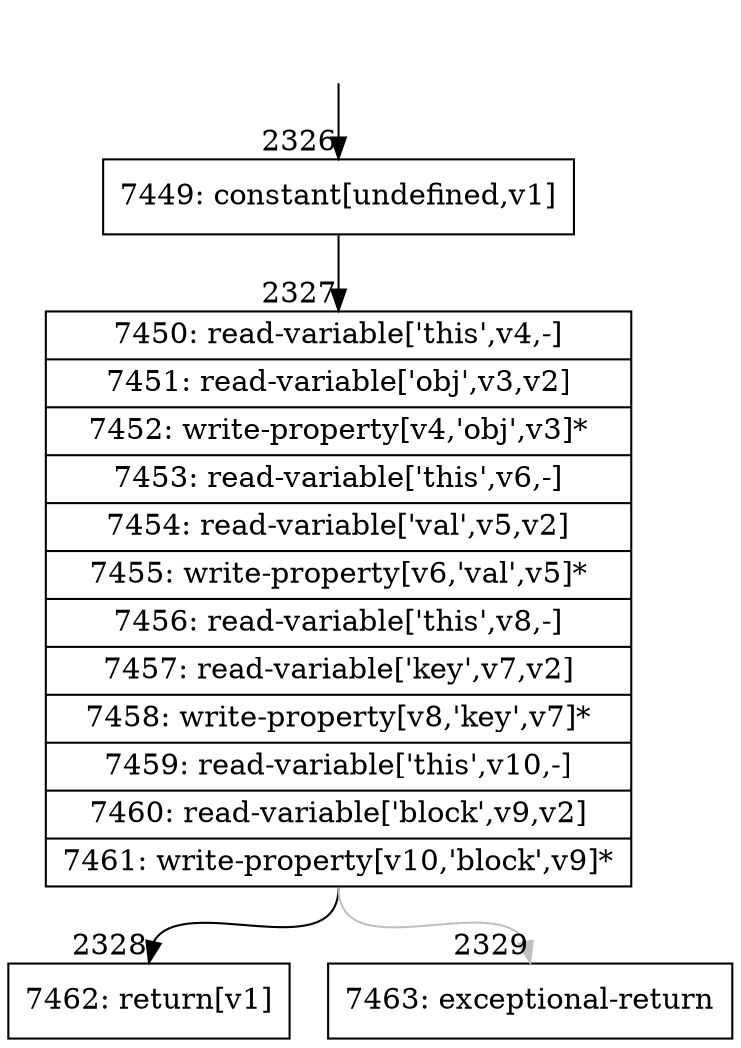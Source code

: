 digraph {
rankdir="TD"
BB_entry133[shape=none,label=""];
BB_entry133 -> BB2326 [tailport=s, headport=n, headlabel="    2326"]
BB2326 [shape=record label="{7449: constant[undefined,v1]}" ] 
BB2326 -> BB2327 [tailport=s, headport=n, headlabel="      2327"]
BB2327 [shape=record label="{7450: read-variable['this',v4,-]|7451: read-variable['obj',v3,v2]|7452: write-property[v4,'obj',v3]*|7453: read-variable['this',v6,-]|7454: read-variable['val',v5,v2]|7455: write-property[v6,'val',v5]*|7456: read-variable['this',v8,-]|7457: read-variable['key',v7,v2]|7458: write-property[v8,'key',v7]*|7459: read-variable['this',v10,-]|7460: read-variable['block',v9,v2]|7461: write-property[v10,'block',v9]*}" ] 
BB2327 -> BB2328 [tailport=s, headport=n, headlabel="      2328"]
BB2327 -> BB2329 [tailport=s, headport=n, color=gray, headlabel="      2329"]
BB2328 [shape=record label="{7462: return[v1]}" ] 
BB2329 [shape=record label="{7463: exceptional-return}" ] 
//#$~ 2481
}

